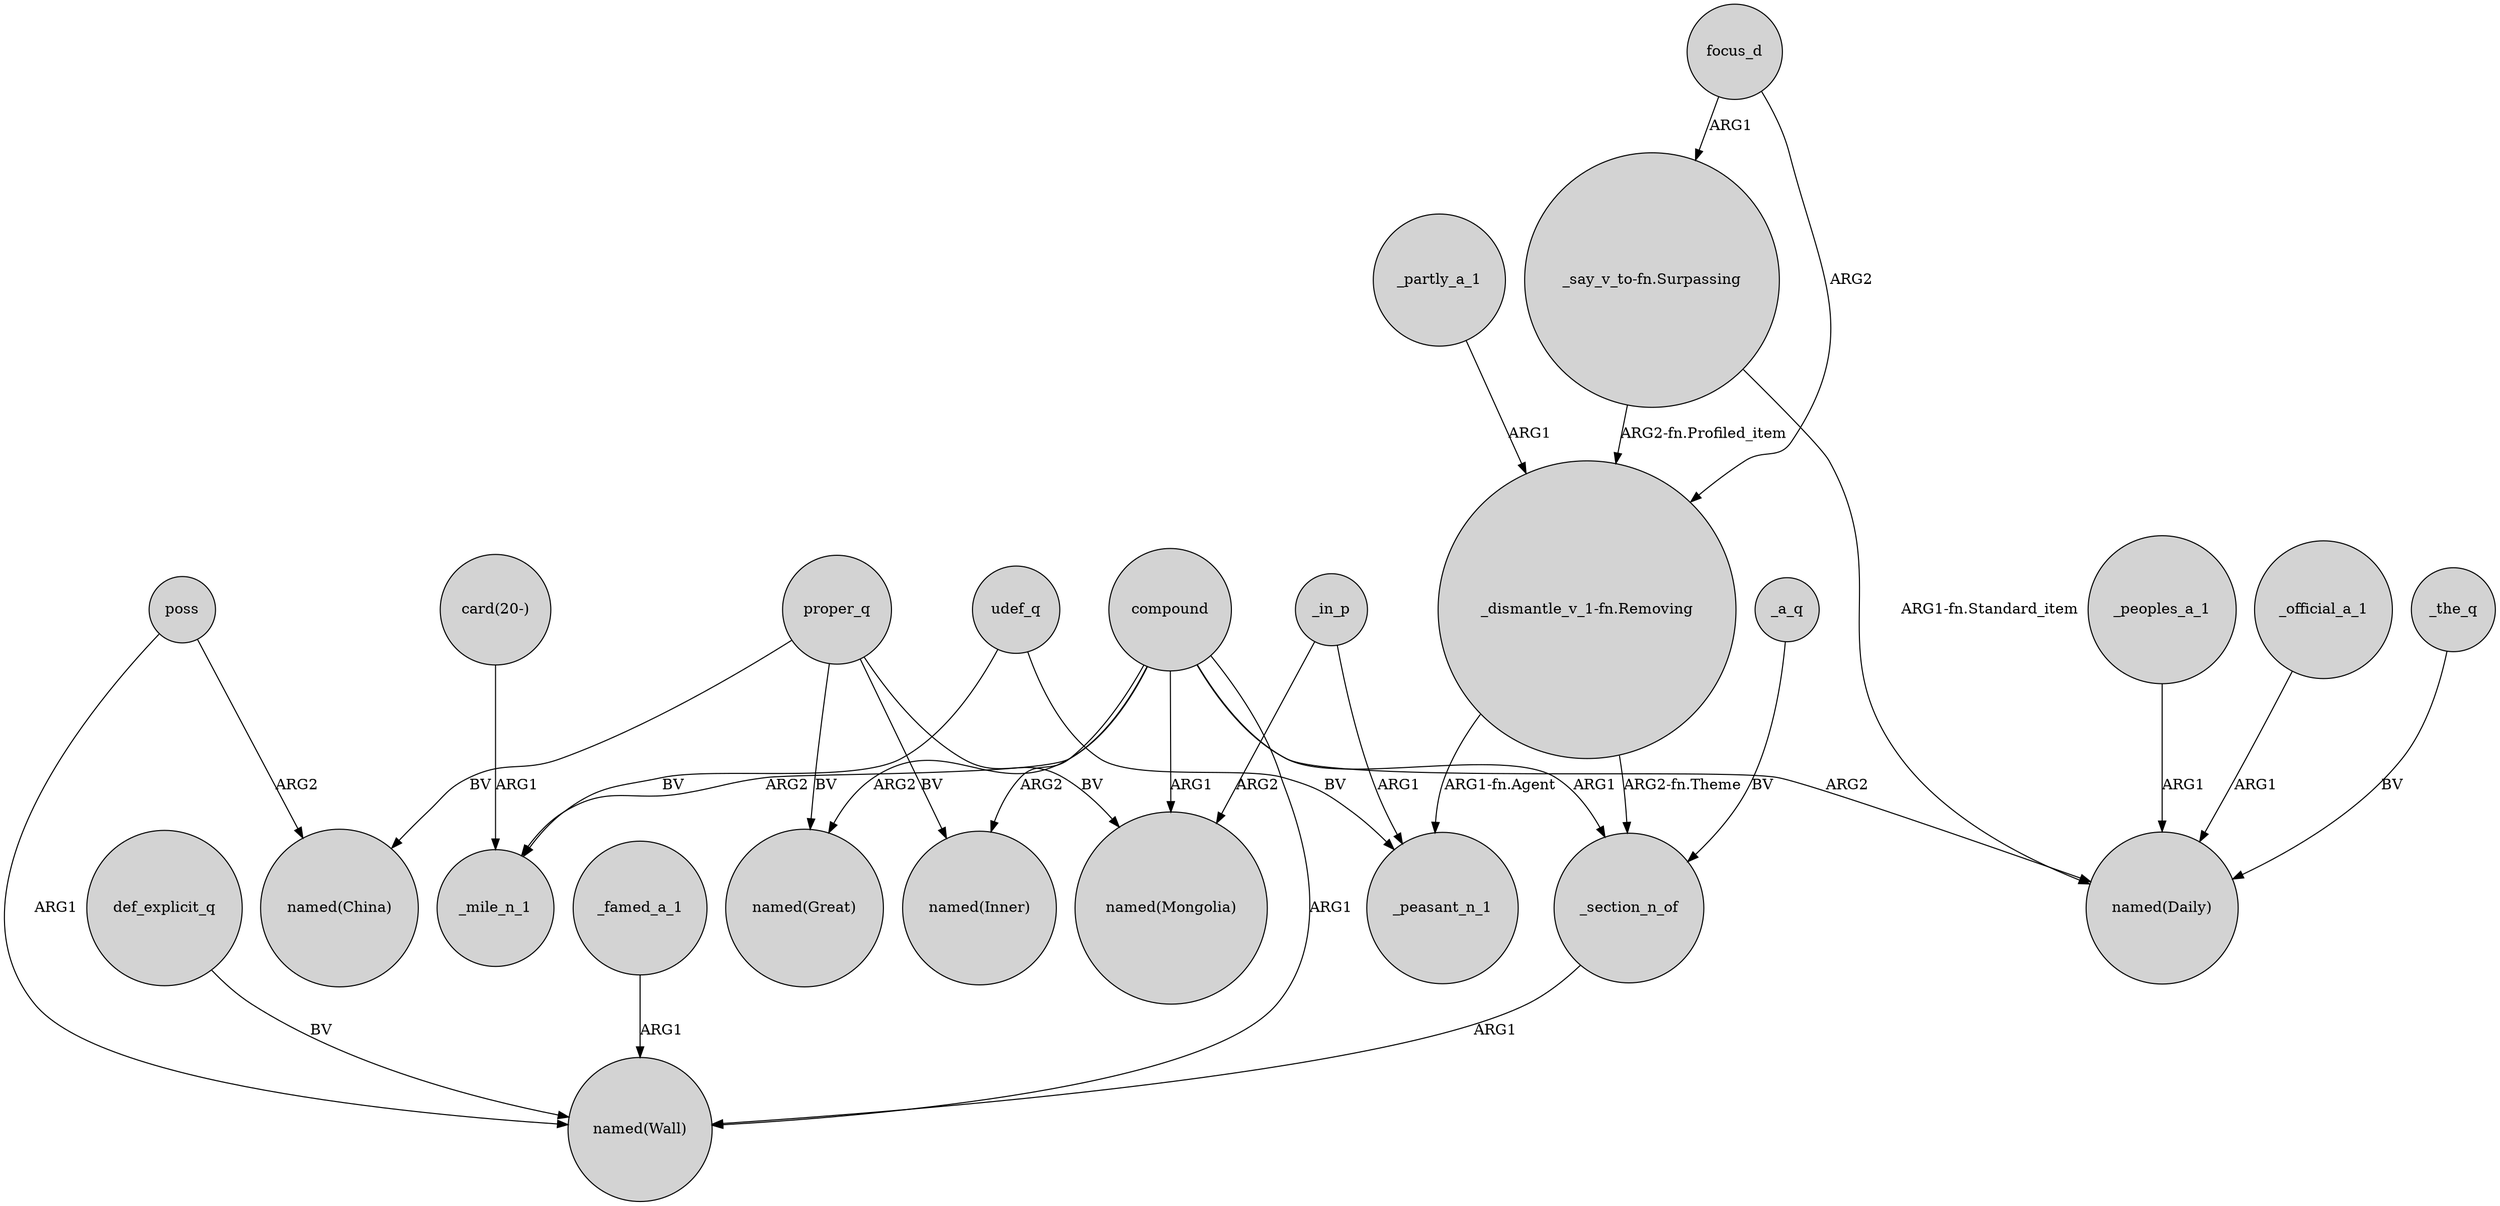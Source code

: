 digraph {
	node [shape=circle style=filled]
	udef_q -> _mile_n_1 [label=BV]
	def_explicit_q -> "named(Wall)" [label=BV]
	udef_q -> _peasant_n_1 [label=BV]
	compound -> "named(Great)" [label=ARG2]
	poss -> "named(Wall)" [label=ARG1]
	_peoples_a_1 -> "named(Daily)" [label=ARG1]
	_famed_a_1 -> "named(Wall)" [label=ARG1]
	"_say_v_to-fn.Surpassing" -> "_dismantle_v_1-fn.Removing" [label="ARG2-fn.Profiled_item"]
	compound -> "named(Wall)" [label=ARG1]
	_partly_a_1 -> "_dismantle_v_1-fn.Removing" [label=ARG1]
	compound -> _mile_n_1 [label=ARG2]
	compound -> _section_n_of [label=ARG1]
	compound -> "named(Inner)" [label=ARG2]
	compound -> "named(Mongolia)" [label=ARG1]
	"card(20-)" -> _mile_n_1 [label=ARG1]
	_official_a_1 -> "named(Daily)" [label=ARG1]
	proper_q -> "named(Great)" [label=BV]
	proper_q -> "named(Inner)" [label=BV]
	_in_p -> "named(Mongolia)" [label=ARG2]
	"_say_v_to-fn.Surpassing" -> "named(Daily)" [label="ARG1-fn.Standard_item"]
	"_dismantle_v_1-fn.Removing" -> _section_n_of [label="ARG2-fn.Theme"]
	_in_p -> _peasant_n_1 [label=ARG1]
	compound -> "named(Daily)" [label=ARG2]
	focus_d -> "_say_v_to-fn.Surpassing" [label=ARG1]
	_a_q -> _section_n_of [label=BV]
	proper_q -> "named(China)" [label=BV]
	focus_d -> "_dismantle_v_1-fn.Removing" [label=ARG2]
	poss -> "named(China)" [label=ARG2]
	_section_n_of -> "named(Wall)" [label=ARG1]
	_the_q -> "named(Daily)" [label=BV]
	"_dismantle_v_1-fn.Removing" -> _peasant_n_1 [label="ARG1-fn.Agent"]
	proper_q -> "named(Mongolia)" [label=BV]
}
